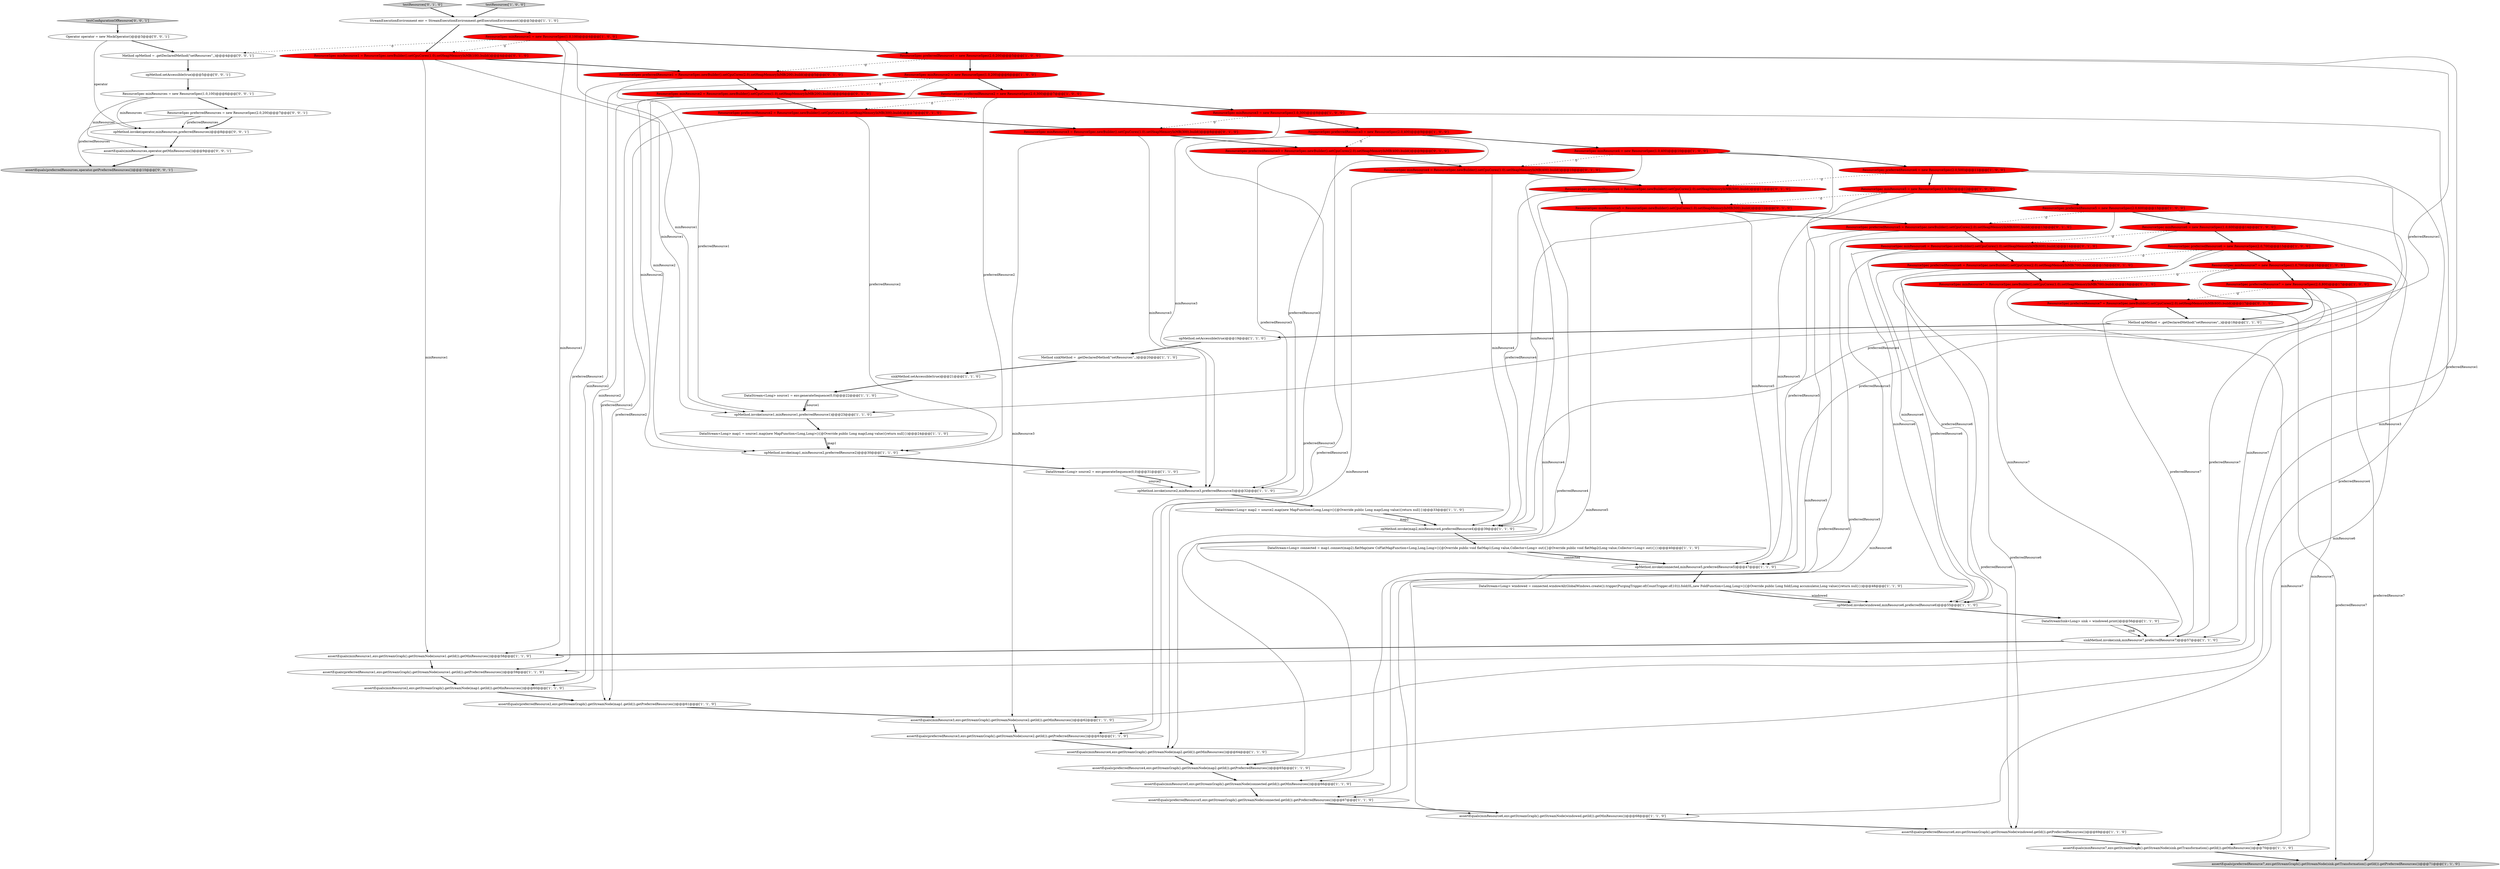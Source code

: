 digraph {
9 [style = filled, label = "assertEquals(preferredResource2,env.getStreamGraph().getStreamNode(map1.getId()).getPreferredResources())@@@61@@@['1', '1', '0']", fillcolor = white, shape = ellipse image = "AAA0AAABBB1BBB"];
6 [style = filled, label = "DataStream<Long> source2 = env.generateSequence(0,0)@@@31@@@['1', '1', '0']", fillcolor = white, shape = ellipse image = "AAA0AAABBB1BBB"];
38 [style = filled, label = "DataStream<Long> map2 = source2.map(new MapFunction<Long,Long>(){@Override public Long map(Long value){return null}})@@@33@@@['1', '1', '0']", fillcolor = white, shape = ellipse image = "AAA0AAABBB1BBB"];
15 [style = filled, label = "DataStream<Long> windowed = connected.windowAll(GlobalWindows.create()).trigger(PurgingTrigger.of(CountTrigger.of(10))).fold(0L,new FoldFunction<Long,Long>(){@Override public Long fold(Long accumulator,Long value){return null}})@@@48@@@['1', '1', '0']", fillcolor = white, shape = ellipse image = "AAA0AAABBB1BBB"];
70 [style = filled, label = "opMethod.invoke(operator,minResources,preferredResources)@@@8@@@['0', '0', '1']", fillcolor = white, shape = ellipse image = "AAA0AAABBB3BBB"];
12 [style = filled, label = "DataStreamSink<Long> sink = windowed.print()@@@56@@@['1', '1', '0']", fillcolor = white, shape = ellipse image = "AAA0AAABBB1BBB"];
3 [style = filled, label = "DataStream<Long> source1 = env.generateSequence(0,0)@@@22@@@['1', '1', '0']", fillcolor = white, shape = ellipse image = "AAA0AAABBB1BBB"];
37 [style = filled, label = "assertEquals(minResource2,env.getStreamGraph().getStreamNode(map1.getId()).getMinResources())@@@60@@@['1', '1', '0']", fillcolor = white, shape = ellipse image = "AAA0AAABBB1BBB"];
29 [style = filled, label = "opMethod.invoke(connected,minResource5,preferredResource5)@@@47@@@['1', '1', '0']", fillcolor = white, shape = ellipse image = "AAA0AAABBB1BBB"];
52 [style = filled, label = "ResourceSpec preferredResource2 = ResourceSpec.newBuilder().setCpuCores(2.0).setHeapMemoryInMB(300).build()@@@7@@@['0', '1', '0']", fillcolor = red, shape = ellipse image = "AAA1AAABBB2BBB"];
61 [style = filled, label = "ResourceSpec preferredResource1 = ResourceSpec.newBuilder().setCpuCores(2.0).setHeapMemoryInMB(200).build()@@@5@@@['0', '1', '0']", fillcolor = red, shape = ellipse image = "AAA1AAABBB2BBB"];
16 [style = filled, label = "assertEquals(minResource7,env.getStreamGraph().getStreamNode(sink.getTransformation().getId()).getMinResources())@@@70@@@['1', '1', '0']", fillcolor = white, shape = ellipse image = "AAA0AAABBB1BBB"];
18 [style = filled, label = "ResourceSpec minResource4 = new ResourceSpec(1.0,400)@@@10@@@['1', '0', '0']", fillcolor = red, shape = ellipse image = "AAA1AAABBB1BBB"];
17 [style = filled, label = "assertEquals(minResource5,env.getStreamGraph().getStreamNode(connected.getId()).getMinResources())@@@66@@@['1', '1', '0']", fillcolor = white, shape = ellipse image = "AAA0AAABBB1BBB"];
25 [style = filled, label = "ResourceSpec preferredResource4 = new ResourceSpec(2.0,500)@@@11@@@['1', '0', '0']", fillcolor = red, shape = ellipse image = "AAA1AAABBB1BBB"];
30 [style = filled, label = "Method opMethod = .getDeclaredMethod(\"setResources\",,)@@@18@@@['1', '1', '0']", fillcolor = white, shape = ellipse image = "AAA0AAABBB1BBB"];
13 [style = filled, label = "assertEquals(preferredResource7,env.getStreamGraph().getStreamNode(sink.getTransformation().getId()).getPreferredResources())@@@71@@@['1', '1', '0']", fillcolor = lightgray, shape = ellipse image = "AAA0AAABBB1BBB"];
2 [style = filled, label = "ResourceSpec preferredResource2 = new ResourceSpec(2.0,300)@@@7@@@['1', '0', '0']", fillcolor = red, shape = ellipse image = "AAA1AAABBB1BBB"];
47 [style = filled, label = "opMethod.invoke(map2,minResource4,preferredResource4)@@@39@@@['1', '1', '0']", fillcolor = white, shape = ellipse image = "AAA0AAABBB1BBB"];
34 [style = filled, label = "assertEquals(minResource1,env.getStreamGraph().getStreamNode(source1.getId()).getMinResources())@@@58@@@['1', '1', '0']", fillcolor = white, shape = ellipse image = "AAA0AAABBB1BBB"];
50 [style = filled, label = "ResourceSpec minResource1 = ResourceSpec.newBuilder().setCpuCores(1.0).setHeapMemoryInMB(100).build()@@@4@@@['0', '1', '0']", fillcolor = red, shape = ellipse image = "AAA1AAABBB2BBB"];
23 [style = filled, label = "DataStream<Long> connected = map1.connect(map2).flatMap(new CoFlatMapFunction<Long,Long,Long>(){@Override public void flatMap1(Long value,Collector<Long> out){}@Override public void flatMap2(Long value,Collector<Long> out){}})@@@40@@@['1', '1', '0']", fillcolor = white, shape = ellipse image = "AAA0AAABBB1BBB"];
36 [style = filled, label = "assertEquals(preferredResource5,env.getStreamGraph().getStreamNode(connected.getId()).getPreferredResources())@@@67@@@['1', '1', '0']", fillcolor = white, shape = ellipse image = "AAA0AAABBB1BBB"];
51 [style = filled, label = "ResourceSpec minResource3 = ResourceSpec.newBuilder().setCpuCores(1.0).setHeapMemoryInMB(300).build()@@@8@@@['0', '1', '0']", fillcolor = red, shape = ellipse image = "AAA1AAABBB2BBB"];
66 [style = filled, label = "opMethod.setAccessible(true)@@@5@@@['0', '0', '1']", fillcolor = white, shape = ellipse image = "AAA0AAABBB3BBB"];
7 [style = filled, label = "ResourceSpec minResource5 = new ResourceSpec(1.0,500)@@@12@@@['1', '0', '0']", fillcolor = red, shape = ellipse image = "AAA1AAABBB1BBB"];
44 [style = filled, label = "assertEquals(preferredResource4,env.getStreamGraph().getStreamNode(map2.getId()).getPreferredResources())@@@65@@@['1', '1', '0']", fillcolor = white, shape = ellipse image = "AAA0AAABBB1BBB"];
65 [style = filled, label = "Operator operator = new MockOperator()@@@3@@@['0', '0', '1']", fillcolor = white, shape = ellipse image = "AAA0AAABBB3BBB"];
19 [style = filled, label = "ResourceSpec minResource3 = new ResourceSpec(1.0,300)@@@8@@@['1', '0', '0']", fillcolor = red, shape = ellipse image = "AAA1AAABBB1BBB"];
27 [style = filled, label = "opMethod.invoke(source1,minResource1,preferredResource1)@@@23@@@['1', '1', '0']", fillcolor = white, shape = ellipse image = "AAA0AAABBB1BBB"];
53 [style = filled, label = "ResourceSpec preferredResource3 = ResourceSpec.newBuilder().setCpuCores(2.0).setHeapMemoryInMB(400).build()@@@9@@@['0', '1', '0']", fillcolor = red, shape = ellipse image = "AAA1AAABBB2BBB"];
62 [style = filled, label = "ResourceSpec minResource6 = ResourceSpec.newBuilder().setCpuCores(1.0).setHeapMemoryInMB(600).build()@@@14@@@['0', '1', '0']", fillcolor = red, shape = ellipse image = "AAA1AAABBB2BBB"];
31 [style = filled, label = "DataStream<Long> map1 = source1.map(new MapFunction<Long,Long>(){@Override public Long map(Long value){return null}})@@@24@@@['1', '1', '0']", fillcolor = white, shape = ellipse image = "AAA0AAABBB1BBB"];
41 [style = filled, label = "ResourceSpec minResource6 = new ResourceSpec(1.0,600)@@@14@@@['1', '0', '0']", fillcolor = red, shape = ellipse image = "AAA1AAABBB1BBB"];
20 [style = filled, label = "StreamExecutionEnvironment env = StreamExecutionEnvironment.getExecutionEnvironment()@@@3@@@['1', '1', '0']", fillcolor = white, shape = ellipse image = "AAA0AAABBB1BBB"];
24 [style = filled, label = "ResourceSpec preferredResource3 = new ResourceSpec(2.0,400)@@@9@@@['1', '0', '0']", fillcolor = red, shape = ellipse image = "AAA1AAABBB1BBB"];
46 [style = filled, label = "opMethod.invoke(map1,minResource2,preferredResource2)@@@30@@@['1', '1', '0']", fillcolor = white, shape = ellipse image = "AAA0AAABBB1BBB"];
45 [style = filled, label = "ResourceSpec preferredResource7 = new ResourceSpec(2.0,800)@@@17@@@['1', '0', '0']", fillcolor = red, shape = ellipse image = "AAA1AAABBB1BBB"];
28 [style = filled, label = "assertEquals(minResource3,env.getStreamGraph().getStreamNode(source2.getId()).getMinResources())@@@62@@@['1', '1', '0']", fillcolor = white, shape = ellipse image = "AAA0AAABBB1BBB"];
69 [style = filled, label = "assertEquals(minResources,operator.getMinResources())@@@9@@@['0', '0', '1']", fillcolor = white, shape = ellipse image = "AAA0AAABBB3BBB"];
33 [style = filled, label = "ResourceSpec minResource2 = new ResourceSpec(1.0,200)@@@6@@@['1', '0', '0']", fillcolor = red, shape = ellipse image = "AAA1AAABBB1BBB"];
63 [style = filled, label = "Method opMethod = .getDeclaredMethod(\"setResources\",,)@@@4@@@['0', '0', '1']", fillcolor = white, shape = ellipse image = "AAA0AAABBB3BBB"];
26 [style = filled, label = "assertEquals(minResource6,env.getStreamGraph().getStreamNode(windowed.getId()).getMinResources())@@@68@@@['1', '1', '0']", fillcolor = white, shape = ellipse image = "AAA0AAABBB1BBB"];
49 [style = filled, label = "ResourceSpec minResource4 = ResourceSpec.newBuilder().setCpuCores(1.0).setHeapMemoryInMB(400).build()@@@10@@@['0', '1', '0']", fillcolor = red, shape = ellipse image = "AAA1AAABBB2BBB"];
60 [style = filled, label = "ResourceSpec preferredResource7 = ResourceSpec.newBuilder().setCpuCores(2.0).setHeapMemoryInMB(800).build()@@@17@@@['0', '1', '0']", fillcolor = red, shape = ellipse image = "AAA1AAABBB2BBB"];
35 [style = filled, label = "assertEquals(preferredResource3,env.getStreamGraph().getStreamNode(source2.getId()).getPreferredResources())@@@63@@@['1', '1', '0']", fillcolor = white, shape = ellipse image = "AAA0AAABBB1BBB"];
10 [style = filled, label = "ResourceSpec minResource1 = new ResourceSpec(1.0,100)@@@4@@@['1', '0', '0']", fillcolor = red, shape = ellipse image = "AAA1AAABBB1BBB"];
54 [style = filled, label = "ResourceSpec minResource7 = ResourceSpec.newBuilder().setCpuCores(1.0).setHeapMemoryInMB(700).build()@@@16@@@['0', '1', '0']", fillcolor = red, shape = ellipse image = "AAA1AAABBB2BBB"];
58 [style = filled, label = "ResourceSpec preferredResource6 = ResourceSpec.newBuilder().setCpuCores(2.0).setHeapMemoryInMB(700).build()@@@15@@@['0', '1', '0']", fillcolor = red, shape = ellipse image = "AAA1AAABBB2BBB"];
39 [style = filled, label = "Method sinkMethod = .getDeclaredMethod(\"setResources\",,)@@@20@@@['1', '1', '0']", fillcolor = white, shape = ellipse image = "AAA0AAABBB1BBB"];
0 [style = filled, label = "ResourceSpec preferredResource5 = new ResourceSpec(2.0,600)@@@13@@@['1', '0', '0']", fillcolor = red, shape = ellipse image = "AAA1AAABBB1BBB"];
14 [style = filled, label = "sinkMethod.setAccessible(true)@@@21@@@['1', '1', '0']", fillcolor = white, shape = ellipse image = "AAA0AAABBB1BBB"];
48 [style = filled, label = "ResourceSpec minResource2 = ResourceSpec.newBuilder().setCpuCores(1.0).setHeapMemoryInMB(200).build()@@@6@@@['0', '1', '0']", fillcolor = red, shape = ellipse image = "AAA1AAABBB2BBB"];
56 [style = filled, label = "ResourceSpec minResource5 = ResourceSpec.newBuilder().setCpuCores(1.0).setHeapMemoryInMB(500).build()@@@12@@@['0', '1', '0']", fillcolor = red, shape = ellipse image = "AAA1AAABBB2BBB"];
57 [style = filled, label = "ResourceSpec preferredResource5 = ResourceSpec.newBuilder().setCpuCores(2.0).setHeapMemoryInMB(600).build()@@@13@@@['0', '1', '0']", fillcolor = red, shape = ellipse image = "AAA1AAABBB2BBB"];
32 [style = filled, label = "assertEquals(preferredResource1,env.getStreamGraph().getStreamNode(source1.getId()).getPreferredResources())@@@59@@@['1', '1', '0']", fillcolor = white, shape = ellipse image = "AAA0AAABBB1BBB"];
59 [style = filled, label = "testResources['0', '1', '0']", fillcolor = lightgray, shape = diamond image = "AAA0AAABBB2BBB"];
43 [style = filled, label = "sinkMethod.invoke(sink,minResource7,preferredResource7)@@@57@@@['1', '1', '0']", fillcolor = white, shape = ellipse image = "AAA0AAABBB1BBB"];
21 [style = filled, label = "opMethod.invoke(source2,minResource3,preferredResource3)@@@32@@@['1', '1', '0']", fillcolor = white, shape = ellipse image = "AAA0AAABBB1BBB"];
64 [style = filled, label = "ResourceSpec minResources = new ResourceSpec(1.0,100)@@@6@@@['0', '0', '1']", fillcolor = white, shape = ellipse image = "AAA0AAABBB3BBB"];
1 [style = filled, label = "ResourceSpec minResource7 = new ResourceSpec(1.0,700)@@@16@@@['1', '0', '0']", fillcolor = red, shape = ellipse image = "AAA1AAABBB1BBB"];
5 [style = filled, label = "testResources['1', '0', '0']", fillcolor = lightgray, shape = diamond image = "AAA0AAABBB1BBB"];
42 [style = filled, label = "ResourceSpec preferredResource6 = new ResourceSpec(2.0,700)@@@15@@@['1', '0', '0']", fillcolor = red, shape = ellipse image = "AAA1AAABBB1BBB"];
22 [style = filled, label = "opMethod.setAccessible(true)@@@19@@@['1', '1', '0']", fillcolor = white, shape = ellipse image = "AAA0AAABBB1BBB"];
71 [style = filled, label = "testConfigurationOfResource['0', '0', '1']", fillcolor = lightgray, shape = diamond image = "AAA0AAABBB3BBB"];
8 [style = filled, label = "opMethod.invoke(windowed,minResource6,preferredResource6)@@@55@@@['1', '1', '0']", fillcolor = white, shape = ellipse image = "AAA0AAABBB1BBB"];
55 [style = filled, label = "ResourceSpec preferredResource4 = ResourceSpec.newBuilder().setCpuCores(2.0).setHeapMemoryInMB(500).build()@@@11@@@['0', '1', '0']", fillcolor = red, shape = ellipse image = "AAA1AAABBB2BBB"];
40 [style = filled, label = "assertEquals(minResource4,env.getStreamGraph().getStreamNode(map2.getId()).getMinResources())@@@64@@@['1', '1', '0']", fillcolor = white, shape = ellipse image = "AAA0AAABBB1BBB"];
67 [style = filled, label = "assertEquals(preferredResources,operator.getPreferredResources())@@@10@@@['0', '0', '1']", fillcolor = lightgray, shape = ellipse image = "AAA0AAABBB3BBB"];
4 [style = filled, label = "assertEquals(preferredResource6,env.getStreamGraph().getStreamNode(windowed.getId()).getPreferredResources())@@@69@@@['1', '1', '0']", fillcolor = white, shape = ellipse image = "AAA0AAABBB1BBB"];
11 [style = filled, label = "ResourceSpec preferredResource1 = new ResourceSpec(2.0,200)@@@5@@@['1', '0', '0']", fillcolor = red, shape = ellipse image = "AAA1AAABBB1BBB"];
68 [style = filled, label = "ResourceSpec preferredResources = new ResourceSpec(2.0,200)@@@7@@@['0', '0', '1']", fillcolor = white, shape = ellipse image = "AAA0AAABBB3BBB"];
51->28 [style = solid, label="minResource3"];
14->3 [style = bold, label=""];
29->15 [style = bold, label=""];
32->37 [style = bold, label=""];
70->69 [style = bold, label=""];
5->20 [style = bold, label=""];
10->50 [style = dashed, label="0"];
57->62 [style = bold, label=""];
50->34 [style = solid, label="minResource1"];
39->14 [style = bold, label=""];
51->53 [style = bold, label=""];
18->49 [style = dashed, label="0"];
45->30 [style = bold, label=""];
6->21 [style = solid, label="source2"];
7->56 [style = dashed, label="0"];
24->35 [style = solid, label="preferredResource3"];
3->27 [style = bold, label=""];
19->24 [style = bold, label=""];
21->38 [style = bold, label=""];
37->9 [style = bold, label=""];
23->29 [style = bold, label=""];
17->36 [style = bold, label=""];
49->55 [style = bold, label=""];
48->52 [style = bold, label=""];
53->21 [style = solid, label="preferredResource3"];
41->62 [style = dashed, label="0"];
63->66 [style = bold, label=""];
38->47 [style = solid, label="map2"];
66->64 [style = bold, label=""];
55->47 [style = solid, label="preferredResource4"];
49->40 [style = solid, label="minResource4"];
11->33 [style = bold, label=""];
42->1 [style = bold, label=""];
34->32 [style = bold, label=""];
56->29 [style = solid, label="minResource5"];
24->21 [style = solid, label="preferredResource3"];
31->46 [style = bold, label=""];
25->55 [style = dashed, label="0"];
65->70 [style = solid, label="operator"];
61->27 [style = solid, label="preferredResource1"];
71->65 [style = bold, label=""];
18->40 [style = solid, label="minResource4"];
56->17 [style = solid, label="minResource5"];
41->8 [style = solid, label="minResource6"];
4->16 [style = bold, label=""];
42->8 [style = solid, label="preferredResource6"];
62->8 [style = solid, label="minResource6"];
10->11 [style = bold, label=""];
0->36 [style = solid, label="preferredResource5"];
33->46 [style = solid, label="minResource2"];
54->60 [style = bold, label=""];
52->9 [style = solid, label="preferredResource2"];
42->4 [style = solid, label="preferredResource6"];
62->26 [style = solid, label="minResource6"];
46->6 [style = bold, label=""];
55->44 [style = solid, label="preferredResource4"];
68->70 [style = bold, label=""];
2->46 [style = solid, label="preferredResource2"];
68->70 [style = solid, label="preferredResources"];
27->31 [style = bold, label=""];
0->57 [style = dashed, label="0"];
7->0 [style = bold, label=""];
45->60 [style = dashed, label="0"];
64->69 [style = solid, label="minResources"];
56->57 [style = bold, label=""];
54->16 [style = solid, label="minResource7"];
25->7 [style = bold, label=""];
24->18 [style = bold, label=""];
44->17 [style = bold, label=""];
26->4 [style = bold, label=""];
58->54 [style = bold, label=""];
7->17 [style = solid, label="minResource5"];
23->29 [style = solid, label="connected"];
61->48 [style = bold, label=""];
35->40 [style = bold, label=""];
28->35 [style = bold, label=""];
19->51 [style = dashed, label="0"];
50->27 [style = solid, label="minResource1"];
15->8 [style = solid, label="windowed"];
58->4 [style = solid, label="preferredResource6"];
18->25 [style = bold, label=""];
38->47 [style = bold, label=""];
12->43 [style = solid, label="sink"];
7->29 [style = solid, label="minResource5"];
52->51 [style = bold, label=""];
1->45 [style = bold, label=""];
43->34 [style = bold, label=""];
10->27 [style = solid, label="minResource1"];
52->46 [style = solid, label="preferredResource2"];
59->20 [style = bold, label=""];
48->46 [style = solid, label="minResource2"];
16->13 [style = bold, label=""];
33->48 [style = dashed, label="0"];
19->28 [style = solid, label="minResource3"];
3->27 [style = solid, label="source1"];
57->29 [style = solid, label="preferredResource5"];
68->67 [style = solid, label="preferredResources"];
1->54 [style = dashed, label="0"];
18->47 [style = solid, label="minResource4"];
6->21 [style = bold, label=""];
45->43 [style = solid, label="preferredResource7"];
57->36 [style = solid, label="preferredResource5"];
11->27 [style = solid, label="preferredResource1"];
9->28 [style = bold, label=""];
0->41 [style = bold, label=""];
11->32 [style = solid, label="preferredResource1"];
42->58 [style = dashed, label="0"];
60->43 [style = solid, label="preferredResource7"];
22->39 [style = bold, label=""];
53->35 [style = solid, label="preferredResource3"];
60->13 [style = solid, label="preferredResource7"];
64->70 [style = solid, label="minResources"];
12->43 [style = bold, label=""];
49->47 [style = solid, label="minResource4"];
50->61 [style = bold, label=""];
47->23 [style = bold, label=""];
41->26 [style = solid, label="minResource6"];
65->63 [style = bold, label=""];
15->8 [style = bold, label=""];
8->12 [style = bold, label=""];
33->2 [style = bold, label=""];
40->44 [style = bold, label=""];
33->37 [style = solid, label="minResource2"];
20->50 [style = bold, label=""];
45->13 [style = solid, label="preferredResource7"];
2->19 [style = bold, label=""];
30->22 [style = bold, label=""];
69->67 [style = bold, label=""];
10->34 [style = solid, label="minResource1"];
1->16 [style = solid, label="minResource7"];
2->9 [style = solid, label="preferredResource2"];
62->58 [style = bold, label=""];
51->21 [style = solid, label="minResource3"];
1->43 [style = solid, label="minResource7"];
36->26 [style = bold, label=""];
2->52 [style = dashed, label="0"];
55->56 [style = bold, label=""];
20->10 [style = bold, label=""];
53->49 [style = bold, label=""];
24->53 [style = dashed, label="0"];
58->8 [style = solid, label="preferredResource6"];
48->37 [style = solid, label="minResource2"];
64->68 [style = bold, label=""];
11->61 [style = dashed, label="0"];
54->43 [style = solid, label="minResource7"];
60->30 [style = bold, label=""];
25->47 [style = solid, label="preferredResource4"];
25->44 [style = solid, label="preferredResource4"];
61->32 [style = solid, label="preferredResource1"];
31->46 [style = solid, label="map1"];
10->63 [style = dashed, label="0"];
0->29 [style = solid, label="preferredResource5"];
19->21 [style = solid, label="minResource3"];
41->42 [style = bold, label=""];
}
